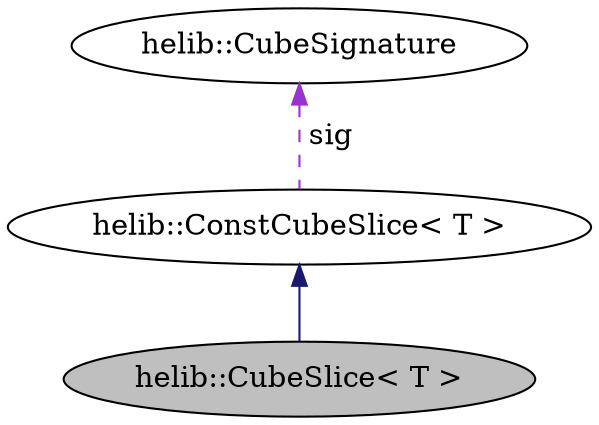 digraph "helib::CubeSlice&lt; T &gt;"
{
  N2 [label="helib::CubeSlice\< T \>",color="black", fillcolor="grey75", style="filled", fontcolor="black"];
  N3 -> N2 [dir="back",color="midnightblue",style="solid"];
  N3 [label="helib::ConstCubeSlice\< T \>",color="black", fillcolor="white", style="filled",tooltip="A constant lower-dimension slice of a hypercube. "];
  N4 -> N3 [dir="back",color="darkorchid3",style="dashed",label=" sig" ];
  N4 [label="helib::CubeSignature",color="black", fillcolor="white", style="filled",tooltip="Holds a vector of dimensions for a hypercube and some additional data. "];
}
digraph "helib::CubeSlice&lt; T &gt;"
{
  N0 [label="helib::CubeSlice\< T \>",color="black", fillcolor="grey75", style="filled", fontcolor="black"];
  N1 -> N0 [dir="back",color="midnightblue",style="solid"];
  N1 [label="helib::ConstCubeSlice\< T \>",color="black", fillcolor="white", style="filled",tooltip="A constant lower-dimension slice of a hypercube. "];
}
